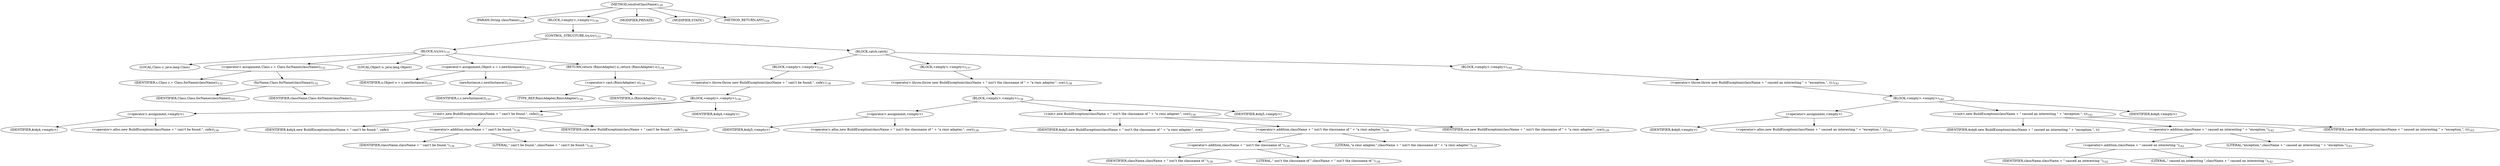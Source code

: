 digraph "resolveClassName" {  
"110" [label = <(METHOD,resolveClassName)<SUB>129</SUB>> ]
"111" [label = <(PARAM,String className)<SUB>129</SUB>> ]
"112" [label = <(BLOCK,&lt;empty&gt;,&lt;empty&gt;)<SUB>130</SUB>> ]
"113" [label = <(CONTROL_STRUCTURE,try,try)<SUB>131</SUB>> ]
"114" [label = <(BLOCK,try,try)<SUB>131</SUB>> ]
"115" [label = <(LOCAL,Class c: java.lang.Class)> ]
"116" [label = <(&lt;operator&gt;.assignment,Class c = Class.forName(className))<SUB>132</SUB>> ]
"117" [label = <(IDENTIFIER,c,Class c = Class.forName(className))<SUB>132</SUB>> ]
"118" [label = <(forName,Class.forName(className))<SUB>132</SUB>> ]
"119" [label = <(IDENTIFIER,Class,Class.forName(className))<SUB>132</SUB>> ]
"120" [label = <(IDENTIFIER,className,Class.forName(className))<SUB>132</SUB>> ]
"121" [label = <(LOCAL,Object o: java.lang.Object)> ]
"122" [label = <(&lt;operator&gt;.assignment,Object o = c.newInstance())<SUB>133</SUB>> ]
"123" [label = <(IDENTIFIER,o,Object o = c.newInstance())<SUB>133</SUB>> ]
"124" [label = <(newInstance,c.newInstance())<SUB>133</SUB>> ]
"125" [label = <(IDENTIFIER,c,c.newInstance())<SUB>133</SUB>> ]
"126" [label = <(RETURN,return (RmicAdapter) o;,return (RmicAdapter) o;)<SUB>134</SUB>> ]
"127" [label = <(&lt;operator&gt;.cast,(RmicAdapter) o)<SUB>134</SUB>> ]
"128" [label = <(TYPE_REF,RmicAdapter,RmicAdapter)<SUB>134</SUB>> ]
"129" [label = <(IDENTIFIER,o,(RmicAdapter) o)<SUB>134</SUB>> ]
"130" [label = <(BLOCK,catch,catch)> ]
"131" [label = <(BLOCK,&lt;empty&gt;,&lt;empty&gt;)<SUB>135</SUB>> ]
"132" [label = <(&lt;operator&gt;.throw,throw new BuildException(className + &quot; can\'t be found.&quot;, cnfe);)<SUB>136</SUB>> ]
"133" [label = <(BLOCK,&lt;empty&gt;,&lt;empty&gt;)<SUB>136</SUB>> ]
"134" [label = <(&lt;operator&gt;.assignment,&lt;empty&gt;)> ]
"135" [label = <(IDENTIFIER,$obj4,&lt;empty&gt;)> ]
"136" [label = <(&lt;operator&gt;.alloc,new BuildException(className + &quot; can\'t be found.&quot;, cnfe))<SUB>136</SUB>> ]
"137" [label = <(&lt;init&gt;,new BuildException(className + &quot; can\'t be found.&quot;, cnfe))<SUB>136</SUB>> ]
"138" [label = <(IDENTIFIER,$obj4,new BuildException(className + &quot; can\'t be found.&quot;, cnfe))> ]
"139" [label = <(&lt;operator&gt;.addition,className + &quot; can\'t be found.&quot;)<SUB>136</SUB>> ]
"140" [label = <(IDENTIFIER,className,className + &quot; can\'t be found.&quot;)<SUB>136</SUB>> ]
"141" [label = <(LITERAL,&quot; can\'t be found.&quot;,className + &quot; can\'t be found.&quot;)<SUB>136</SUB>> ]
"142" [label = <(IDENTIFIER,cnfe,new BuildException(className + &quot; can\'t be found.&quot;, cnfe))<SUB>136</SUB>> ]
"143" [label = <(IDENTIFIER,$obj4,&lt;empty&gt;)> ]
"144" [label = <(BLOCK,&lt;empty&gt;,&lt;empty&gt;)<SUB>137</SUB>> ]
"145" [label = <(&lt;operator&gt;.throw,throw new BuildException(className + &quot; isn\'t the classname of &quot; + &quot;a rmic adapter.&quot;, cce);)<SUB>138</SUB>> ]
"146" [label = <(BLOCK,&lt;empty&gt;,&lt;empty&gt;)<SUB>138</SUB>> ]
"147" [label = <(&lt;operator&gt;.assignment,&lt;empty&gt;)> ]
"148" [label = <(IDENTIFIER,$obj5,&lt;empty&gt;)> ]
"149" [label = <(&lt;operator&gt;.alloc,new BuildException(className + &quot; isn\'t the classname of &quot; + &quot;a rmic adapter.&quot;, cce))<SUB>138</SUB>> ]
"150" [label = <(&lt;init&gt;,new BuildException(className + &quot; isn\'t the classname of &quot; + &quot;a rmic adapter.&quot;, cce))<SUB>138</SUB>> ]
"151" [label = <(IDENTIFIER,$obj5,new BuildException(className + &quot; isn\'t the classname of &quot; + &quot;a rmic adapter.&quot;, cce))> ]
"152" [label = <(&lt;operator&gt;.addition,className + &quot; isn\'t the classname of &quot; + &quot;a rmic adapter.&quot;)<SUB>138</SUB>> ]
"153" [label = <(&lt;operator&gt;.addition,className + &quot; isn\'t the classname of &quot;)<SUB>138</SUB>> ]
"154" [label = <(IDENTIFIER,className,className + &quot; isn\'t the classname of &quot;)<SUB>138</SUB>> ]
"155" [label = <(LITERAL,&quot; isn\'t the classname of &quot;,className + &quot; isn\'t the classname of &quot;)<SUB>138</SUB>> ]
"156" [label = <(LITERAL,&quot;a rmic adapter.&quot;,className + &quot; isn\'t the classname of &quot; + &quot;a rmic adapter.&quot;)<SUB>139</SUB>> ]
"157" [label = <(IDENTIFIER,cce,new BuildException(className + &quot; isn\'t the classname of &quot; + &quot;a rmic adapter.&quot;, cce))<SUB>139</SUB>> ]
"158" [label = <(IDENTIFIER,$obj5,&lt;empty&gt;)> ]
"159" [label = <(BLOCK,&lt;empty&gt;,&lt;empty&gt;)<SUB>140</SUB>> ]
"160" [label = <(&lt;operator&gt;.throw,throw new BuildException(className + &quot; caused an interesting &quot; + &quot;exception.&quot;, t);)<SUB>142</SUB>> ]
"161" [label = <(BLOCK,&lt;empty&gt;,&lt;empty&gt;)<SUB>142</SUB>> ]
"162" [label = <(&lt;operator&gt;.assignment,&lt;empty&gt;)> ]
"163" [label = <(IDENTIFIER,$obj6,&lt;empty&gt;)> ]
"164" [label = <(&lt;operator&gt;.alloc,new BuildException(className + &quot; caused an interesting &quot; + &quot;exception.&quot;, t))<SUB>142</SUB>> ]
"165" [label = <(&lt;init&gt;,new BuildException(className + &quot; caused an interesting &quot; + &quot;exception.&quot;, t))<SUB>142</SUB>> ]
"166" [label = <(IDENTIFIER,$obj6,new BuildException(className + &quot; caused an interesting &quot; + &quot;exception.&quot;, t))> ]
"167" [label = <(&lt;operator&gt;.addition,className + &quot; caused an interesting &quot; + &quot;exception.&quot;)<SUB>142</SUB>> ]
"168" [label = <(&lt;operator&gt;.addition,className + &quot; caused an interesting &quot;)<SUB>142</SUB>> ]
"169" [label = <(IDENTIFIER,className,className + &quot; caused an interesting &quot;)<SUB>142</SUB>> ]
"170" [label = <(LITERAL,&quot; caused an interesting &quot;,className + &quot; caused an interesting &quot;)<SUB>142</SUB>> ]
"171" [label = <(LITERAL,&quot;exception.&quot;,className + &quot; caused an interesting &quot; + &quot;exception.&quot;)<SUB>143</SUB>> ]
"172" [label = <(IDENTIFIER,t,new BuildException(className + &quot; caused an interesting &quot; + &quot;exception.&quot;, t))<SUB>143</SUB>> ]
"173" [label = <(IDENTIFIER,$obj6,&lt;empty&gt;)> ]
"174" [label = <(MODIFIER,PRIVATE)> ]
"175" [label = <(MODIFIER,STATIC)> ]
"176" [label = <(METHOD_RETURN,ANY)<SUB>129</SUB>> ]
  "110" -> "111" 
  "110" -> "112" 
  "110" -> "174" 
  "110" -> "175" 
  "110" -> "176" 
  "112" -> "113" 
  "113" -> "114" 
  "113" -> "130" 
  "114" -> "115" 
  "114" -> "116" 
  "114" -> "121" 
  "114" -> "122" 
  "114" -> "126" 
  "116" -> "117" 
  "116" -> "118" 
  "118" -> "119" 
  "118" -> "120" 
  "122" -> "123" 
  "122" -> "124" 
  "124" -> "125" 
  "126" -> "127" 
  "127" -> "128" 
  "127" -> "129" 
  "130" -> "131" 
  "130" -> "144" 
  "130" -> "159" 
  "131" -> "132" 
  "132" -> "133" 
  "133" -> "134" 
  "133" -> "137" 
  "133" -> "143" 
  "134" -> "135" 
  "134" -> "136" 
  "137" -> "138" 
  "137" -> "139" 
  "137" -> "142" 
  "139" -> "140" 
  "139" -> "141" 
  "144" -> "145" 
  "145" -> "146" 
  "146" -> "147" 
  "146" -> "150" 
  "146" -> "158" 
  "147" -> "148" 
  "147" -> "149" 
  "150" -> "151" 
  "150" -> "152" 
  "150" -> "157" 
  "152" -> "153" 
  "152" -> "156" 
  "153" -> "154" 
  "153" -> "155" 
  "159" -> "160" 
  "160" -> "161" 
  "161" -> "162" 
  "161" -> "165" 
  "161" -> "173" 
  "162" -> "163" 
  "162" -> "164" 
  "165" -> "166" 
  "165" -> "167" 
  "165" -> "172" 
  "167" -> "168" 
  "167" -> "171" 
  "168" -> "169" 
  "168" -> "170" 
}
